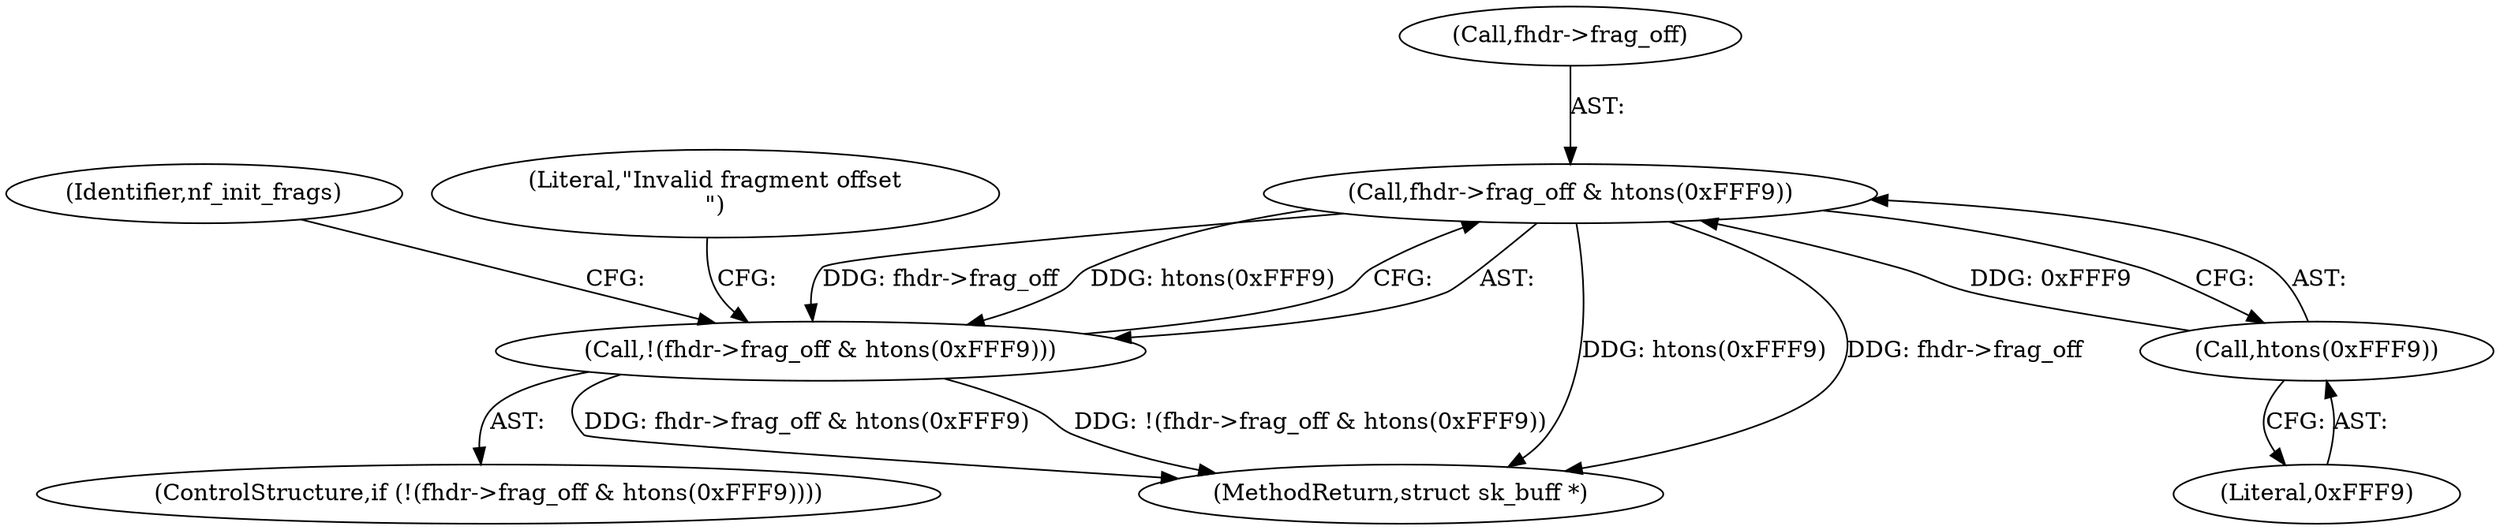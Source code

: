 digraph "0_linux_9e2dcf72023d1447f09c47d77c99b0c49659e5ce@pointer" {
"1000196" [label="(Call,fhdr->frag_off & htons(0xFFF9))"];
"1000200" [label="(Call,htons(0xFFF9))"];
"1000195" [label="(Call,!(fhdr->frag_off & htons(0xFFF9)))"];
"1000201" [label="(Literal,0xFFF9)"];
"1000211" [label="(Identifier,nf_init_frags)"];
"1000197" [label="(Call,fhdr->frag_off)"];
"1000204" [label="(Literal,\"Invalid fragment offset\n\")"];
"1000196" [label="(Call,fhdr->frag_off & htons(0xFFF9))"];
"1000194" [label="(ControlStructure,if (!(fhdr->frag_off & htons(0xFFF9))))"];
"1000195" [label="(Call,!(fhdr->frag_off & htons(0xFFF9)))"];
"1000318" [label="(MethodReturn,struct sk_buff *)"];
"1000200" [label="(Call,htons(0xFFF9))"];
"1000196" -> "1000195"  [label="AST: "];
"1000196" -> "1000200"  [label="CFG: "];
"1000197" -> "1000196"  [label="AST: "];
"1000200" -> "1000196"  [label="AST: "];
"1000195" -> "1000196"  [label="CFG: "];
"1000196" -> "1000318"  [label="DDG: htons(0xFFF9)"];
"1000196" -> "1000318"  [label="DDG: fhdr->frag_off"];
"1000196" -> "1000195"  [label="DDG: fhdr->frag_off"];
"1000196" -> "1000195"  [label="DDG: htons(0xFFF9)"];
"1000200" -> "1000196"  [label="DDG: 0xFFF9"];
"1000200" -> "1000201"  [label="CFG: "];
"1000201" -> "1000200"  [label="AST: "];
"1000195" -> "1000194"  [label="AST: "];
"1000204" -> "1000195"  [label="CFG: "];
"1000211" -> "1000195"  [label="CFG: "];
"1000195" -> "1000318"  [label="DDG: !(fhdr->frag_off & htons(0xFFF9))"];
"1000195" -> "1000318"  [label="DDG: fhdr->frag_off & htons(0xFFF9)"];
}
